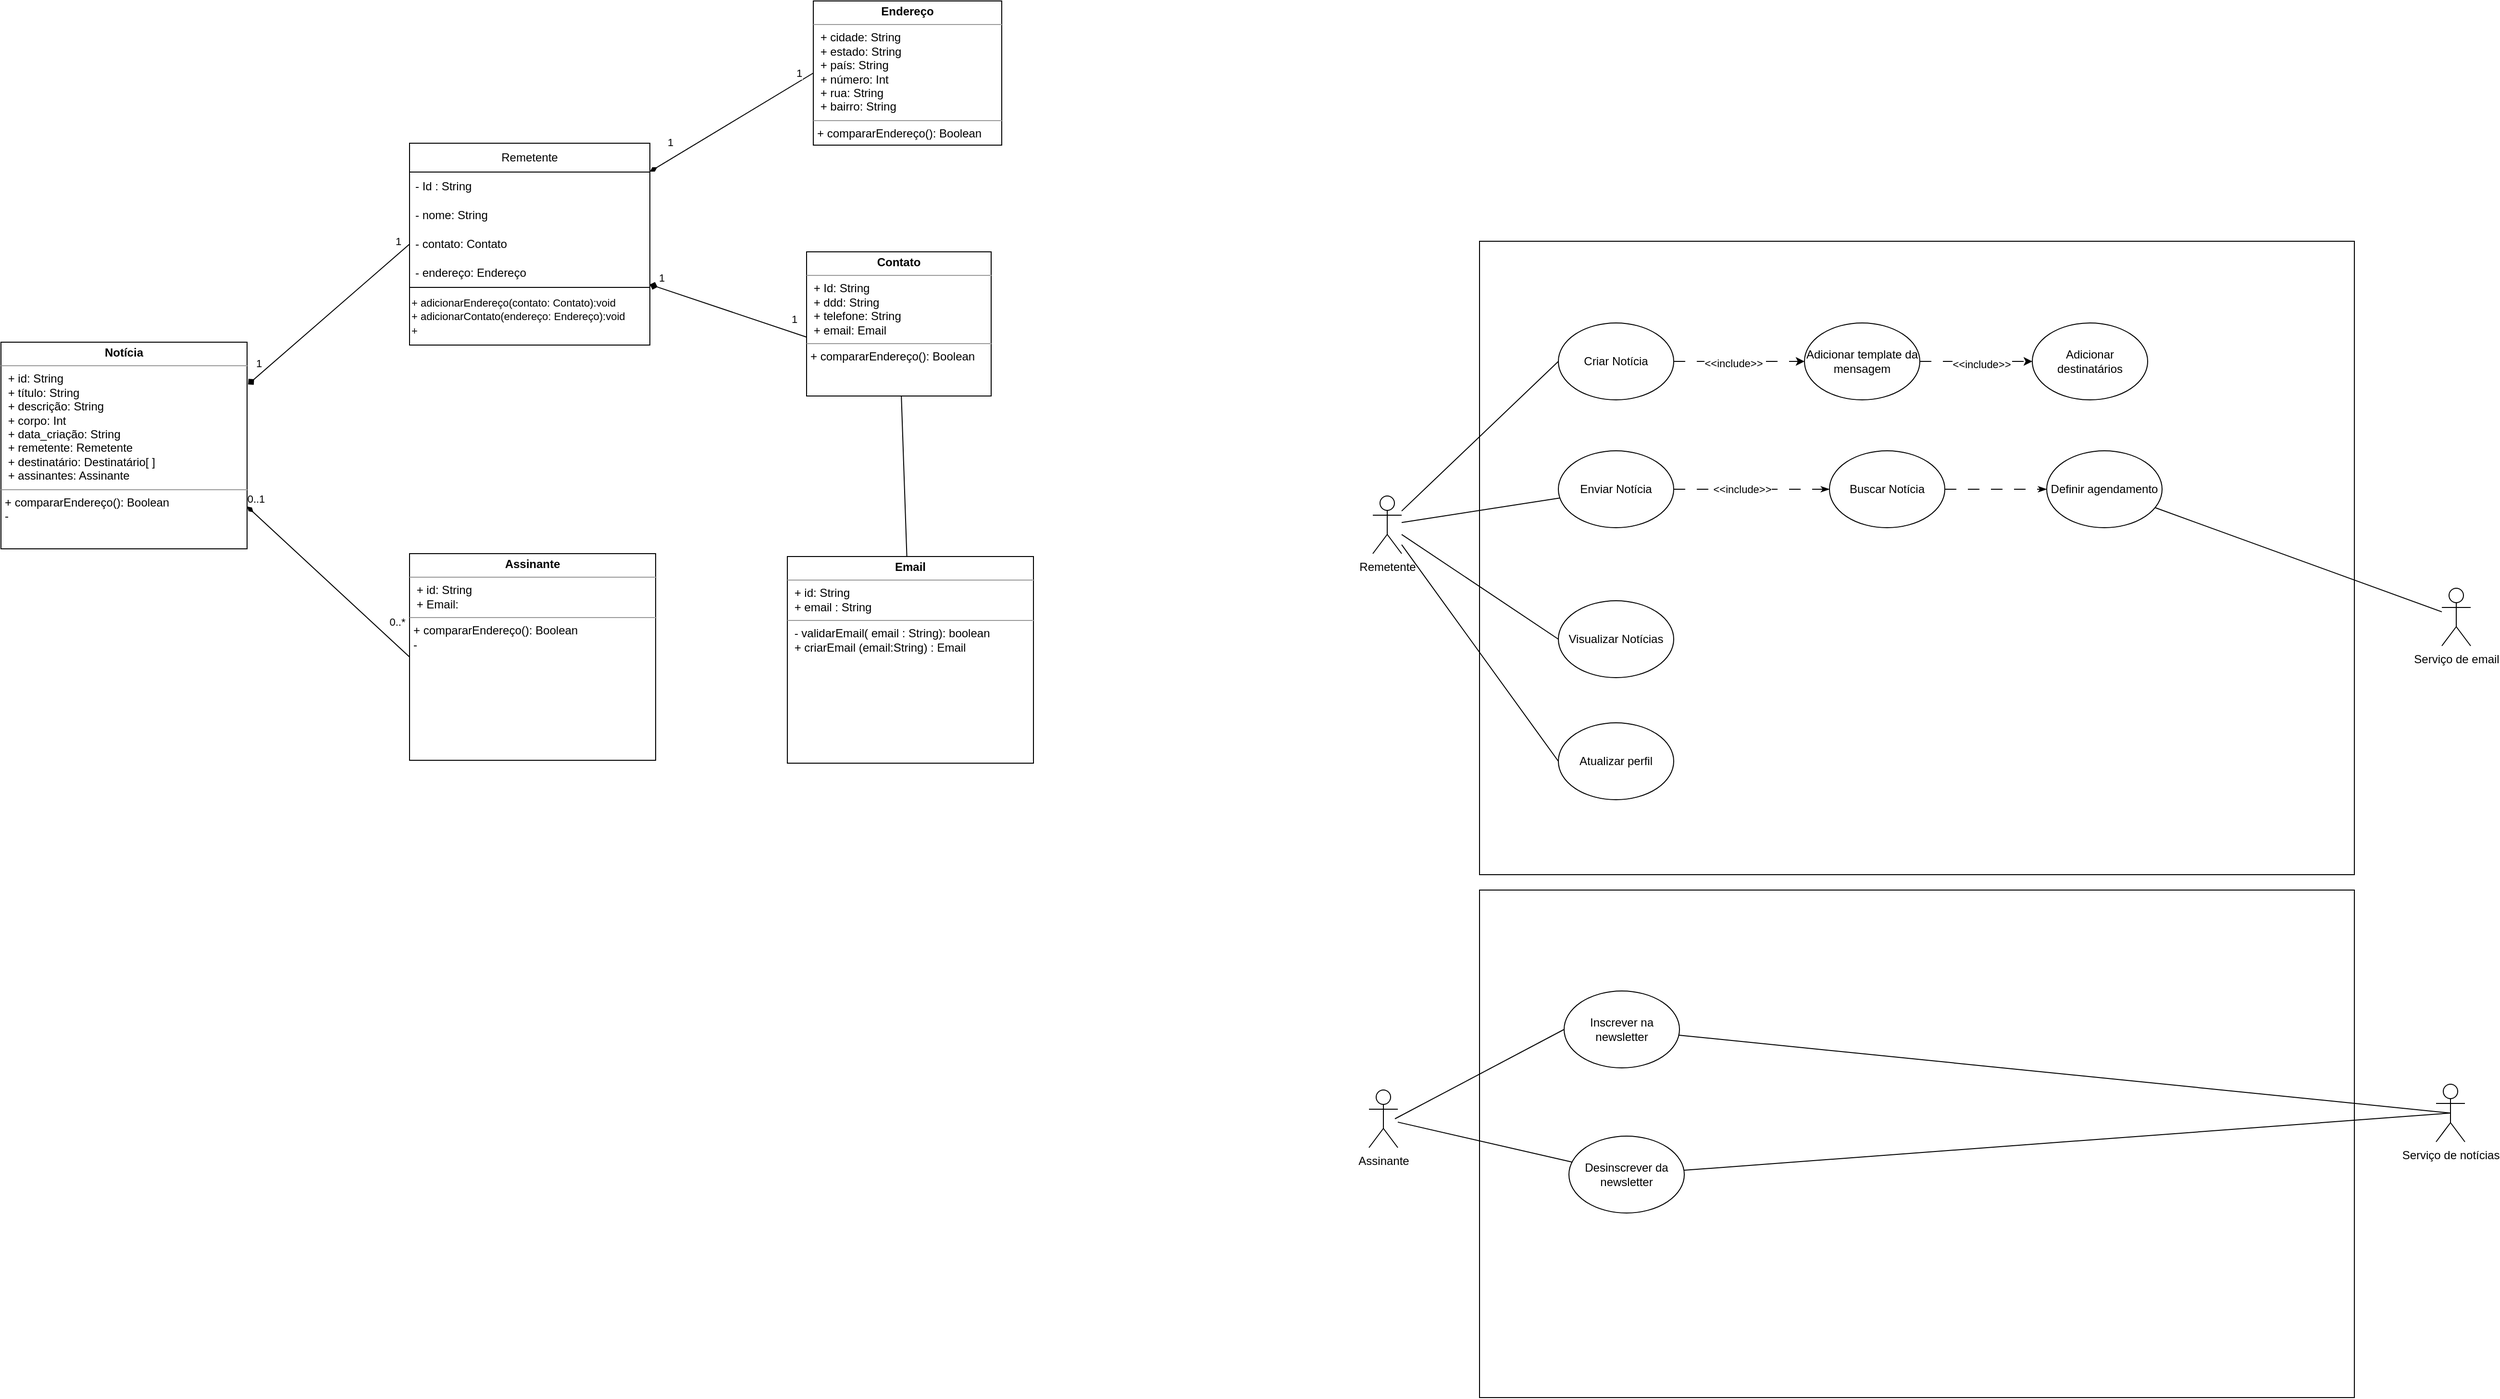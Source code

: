 <mxfile>
    <diagram id="5M3BpLJx1VpnfKbLE4GD" name="Page-1">
        <mxGraphModel dx="2133" dy="580" grid="0" gridSize="10" guides="1" tooltips="1" connect="1" arrows="1" fold="1" page="0" pageScale="1" pageWidth="850" pageHeight="1100" background="none" math="0" shadow="0">
            <root>
                <mxCell id="0"/>
                <mxCell id="1" parent="0"/>
                <mxCell id="33" style="html=1;startArrow=diamondThin;startFill=1;endArrow=none;endFill=0;entryX=0;entryY=0.5;entryDx=0;entryDy=0;" parent="1" source="11" target="51" edge="1">
                    <mxGeometry relative="1" as="geometry">
                        <mxPoint x="560" y="542.143" as="targetPoint"/>
                    </mxGeometry>
                </mxCell>
                <mxCell id="42" value="1" style="edgeLabel;html=1;align=center;verticalAlign=middle;resizable=0;points=[];" parent="33" vertex="1" connectable="0">
                    <mxGeometry x="0.552" y="1" relative="1" as="geometry">
                        <mxPoint x="23" y="-22" as="offset"/>
                    </mxGeometry>
                </mxCell>
                <mxCell id="44" value="1" style="edgeLabel;html=1;align=center;verticalAlign=middle;resizable=0;points=[];" parent="33" vertex="1" connectable="0">
                    <mxGeometry x="-0.773" y="-1" relative="1" as="geometry">
                        <mxPoint x="1" y="-20" as="offset"/>
                    </mxGeometry>
                </mxCell>
                <mxCell id="34" style="edgeStyle=none;html=1;entryX=0.008;entryY=0.595;entryDx=0;entryDy=0;endArrow=none;endFill=0;startArrow=diamond;startFill=1;entryPerimeter=0;" parent="1" source="11" target="52" edge="1">
                    <mxGeometry relative="1" as="geometry">
                        <mxPoint x="560" y="765" as="targetPoint"/>
                    </mxGeometry>
                </mxCell>
                <mxCell id="43" value="1" style="edgeLabel;html=1;align=center;verticalAlign=middle;resizable=0;points=[];" parent="34" vertex="1" connectable="0">
                    <mxGeometry x="0.575" y="1" relative="1" as="geometry">
                        <mxPoint x="20" y="-7" as="offset"/>
                    </mxGeometry>
                </mxCell>
                <mxCell id="45" value="1" style="edgeLabel;html=1;align=center;verticalAlign=middle;resizable=0;points=[];" parent="34" vertex="1" connectable="0">
                    <mxGeometry x="-0.845" y="-2" relative="1" as="geometry">
                        <mxPoint y="-13" as="offset"/>
                    </mxGeometry>
                </mxCell>
                <mxCell id="11" value="Remetente" style="swimlane;fontStyle=0;childLayout=stackLayout;horizontal=1;startSize=30;horizontalStack=0;resizeParent=1;resizeParentMax=0;resizeLast=0;collapsible=1;marginBottom=0;whiteSpace=wrap;html=1;" parent="1" vertex="1">
                    <mxGeometry x="160" y="580" width="250" height="210" as="geometry"/>
                </mxCell>
                <mxCell id="12" value="- Id : String" style="text;strokeColor=none;fillColor=none;align=left;verticalAlign=middle;spacingLeft=4;spacingRight=4;overflow=hidden;points=[[0,0.5],[1,0.5]];portConstraint=eastwest;rotatable=0;whiteSpace=wrap;html=1;" parent="11" vertex="1">
                    <mxGeometry y="30" width="250" height="30" as="geometry"/>
                </mxCell>
                <mxCell id="13" value="- nome: String" style="text;strokeColor=none;fillColor=none;align=left;verticalAlign=middle;spacingLeft=4;spacingRight=4;overflow=hidden;points=[[0,0.5],[1,0.5]];portConstraint=eastwest;rotatable=0;whiteSpace=wrap;html=1;" parent="11" vertex="1">
                    <mxGeometry y="60" width="250" height="30" as="geometry"/>
                </mxCell>
                <mxCell id="17" value="- contato: Contato" style="text;strokeColor=none;fillColor=none;align=left;verticalAlign=middle;spacingLeft=4;spacingRight=4;overflow=hidden;points=[[0,0.5],[1,0.5]];portConstraint=eastwest;rotatable=0;whiteSpace=wrap;html=1;" parent="11" vertex="1">
                    <mxGeometry y="90" width="250" height="30" as="geometry"/>
                </mxCell>
                <mxCell id="18" value="- endereço: Endereço" style="text;strokeColor=none;fillColor=none;align=left;verticalAlign=middle;spacingLeft=4;spacingRight=4;overflow=hidden;points=[[0,0.5],[1,0.5]];portConstraint=eastwest;rotatable=0;whiteSpace=wrap;html=1;" parent="11" vertex="1">
                    <mxGeometry y="120" width="250" height="30" as="geometry"/>
                </mxCell>
                <mxCell id="48" value="&lt;font style=&quot;font-size: 11px;&quot;&gt;+ adicionarEndereço(contato: Contato):void&lt;br&gt;+ adicionarContato(endereço: Endereço):void&lt;br&gt;+&amp;nbsp;&lt;br&gt;&lt;/font&gt;" style="rounded=0;whiteSpace=wrap;html=1;align=left;" parent="11" vertex="1">
                    <mxGeometry y="150" width="250" height="60" as="geometry"/>
                </mxCell>
                <mxCell id="51" value="&lt;p style=&quot;margin:0px;margin-top:4px;text-align:center;&quot;&gt;&lt;b&gt;Endereço&lt;/b&gt;&lt;/p&gt;&lt;hr size=&quot;1&quot;&gt;&lt;p style=&quot;margin:0px;margin-left:4px;&quot;&gt;&amp;nbsp;+ cidade: String&lt;br&gt;&amp;nbsp;+ estado: String&lt;br&gt;&amp;nbsp;+ país: String&lt;br&gt;&amp;nbsp;+ número: Int&lt;br&gt;&amp;nbsp;+ rua: String&lt;br&gt;&amp;nbsp;+ bairro: String&lt;br&gt;&lt;/p&gt;&lt;hr size=&quot;1&quot;&gt;&lt;p style=&quot;margin:0px;margin-left:4px;&quot;&gt;+ compararEndereço(): Boolean&lt;/p&gt;&lt;p style=&quot;margin:0px;margin-left:4px;&quot;&gt;-&amp;nbsp;&lt;/p&gt;" style="verticalAlign=top;align=left;overflow=fill;fontSize=12;fontFamily=Helvetica;html=1;" parent="1" vertex="1">
                    <mxGeometry x="580" y="432" width="196" height="150" as="geometry"/>
                </mxCell>
                <mxCell id="56" style="edgeStyle=none;html=1;fontSize=11;startArrow=none;startFill=0;endArrow=none;endFill=0;" parent="1" source="52" target="55" edge="1">
                    <mxGeometry relative="1" as="geometry"/>
                </mxCell>
                <mxCell id="52" value="&lt;p style=&quot;margin:0px;margin-top:4px;text-align:center;&quot;&gt;&lt;b&gt;Contato&lt;/b&gt;&lt;/p&gt;&lt;hr size=&quot;1&quot;&gt;&lt;p style=&quot;margin:0px;margin-left:4px;&quot;&gt;&amp;nbsp;+ Id: String&lt;br&gt;&amp;nbsp;+ ddd: String&lt;br&gt;&amp;nbsp;+ telefone: String&lt;br&gt;&amp;nbsp;+ email: Email&lt;br&gt;&lt;/p&gt;&lt;hr size=&quot;1&quot;&gt;&lt;p style=&quot;margin:0px;margin-left:4px;&quot;&gt;+ compararEndereço(): Boolean&lt;/p&gt;" style="verticalAlign=top;align=left;overflow=fill;fontSize=12;fontFamily=Helvetica;html=1;" parent="1" vertex="1">
                    <mxGeometry x="573" y="693" width="192" height="150" as="geometry"/>
                </mxCell>
                <mxCell id="57" style="edgeStyle=none;html=1;entryX=0;entryY=0.5;entryDx=0;entryDy=0;fontSize=11;startArrow=diamond;startFill=1;endArrow=none;endFill=0;" parent="1" target="17" edge="1">
                    <mxGeometry relative="1" as="geometry">
                        <mxPoint x="-8" y="831" as="sourcePoint"/>
                    </mxGeometry>
                </mxCell>
                <mxCell id="59" value="1" style="edgeLabel;html=1;align=center;verticalAlign=middle;resizable=0;points=[];fontSize=11;" parent="57" vertex="1" connectable="0">
                    <mxGeometry x="-0.824" y="-2" relative="1" as="geometry">
                        <mxPoint x="-5" y="-11" as="offset"/>
                    </mxGeometry>
                </mxCell>
                <mxCell id="63" value="1" style="edgeLabel;html=1;align=center;verticalAlign=middle;resizable=0;points=[];fontSize=11;" parent="57" vertex="1" connectable="0">
                    <mxGeometry x="0.657" y="2" relative="1" as="geometry">
                        <mxPoint x="18" y="-27" as="offset"/>
                    </mxGeometry>
                </mxCell>
                <mxCell id="58" style="edgeStyle=none;html=1;entryX=0;entryY=0.5;entryDx=0;entryDy=0;fontSize=11;startArrow=diamondThin;startFill=1;endArrow=none;endFill=0;exitX=1;exitY=0.795;exitDx=0;exitDy=0;exitPerimeter=0;" parent="1" source="53" target="54" edge="1">
                    <mxGeometry relative="1" as="geometry"/>
                </mxCell>
                <mxCell id="60" value="0..1" style="edgeLabel;html=1;align=center;verticalAlign=middle;resizable=0;points=[];fontSize=11;" parent="58" vertex="1" connectable="0">
                    <mxGeometry x="-0.848" y="-2" relative="1" as="geometry">
                        <mxPoint x="-3" y="-22" as="offset"/>
                    </mxGeometry>
                </mxCell>
                <mxCell id="62" value="0..*" style="edgeLabel;html=1;align=center;verticalAlign=middle;resizable=0;points=[];fontSize=11;" parent="58" vertex="1" connectable="0">
                    <mxGeometry x="0.602" y="2" relative="1" as="geometry">
                        <mxPoint x="19" y="-4" as="offset"/>
                    </mxGeometry>
                </mxCell>
                <mxCell id="53" value="&lt;p style=&quot;margin:0px;margin-top:4px;text-align:center;&quot;&gt;&lt;b&gt;Notícia&lt;/b&gt;&lt;/p&gt;&lt;hr size=&quot;1&quot;&gt;&lt;p style=&quot;margin:0px;margin-left:4px;&quot;&gt;&amp;nbsp;+ id: String&lt;br&gt;&amp;nbsp;+ título: String&lt;br&gt;&amp;nbsp;+ descrição: String&lt;br&gt;&amp;nbsp;+ corpo: Int&lt;br&gt;&amp;nbsp;+ data_criação: String&lt;br&gt;&amp;nbsp;+ remetente: Remetente&lt;br&gt;&lt;/p&gt;&lt;p style=&quot;margin:0px;margin-left:4px;&quot;&gt;&amp;nbsp;+ destinatário: Destinatário[ ]&lt;/p&gt;&lt;p style=&quot;margin:0px;margin-left:4px;&quot;&gt;&amp;nbsp;+ assinantes: Assinante&lt;/p&gt;&lt;hr size=&quot;1&quot;&gt;&lt;p style=&quot;margin:0px;margin-left:4px;&quot;&gt;+ compararEndereço(): Boolean&lt;/p&gt;&lt;p style=&quot;margin:0px;margin-left:4px;&quot;&gt;-&amp;nbsp;&lt;/p&gt;" style="verticalAlign=top;align=left;overflow=fill;fontSize=12;fontFamily=Helvetica;html=1;" parent="1" vertex="1">
                    <mxGeometry x="-265" y="787" width="256" height="215" as="geometry"/>
                </mxCell>
                <mxCell id="54" value="&lt;p style=&quot;margin:0px;margin-top:4px;text-align:center;&quot;&gt;&lt;b&gt;Assinante&lt;/b&gt;&lt;/p&gt;&lt;hr size=&quot;1&quot;&gt;&lt;p style=&quot;margin:0px;margin-left:4px;&quot;&gt;&amp;nbsp;+ id: String&lt;br&gt;&amp;nbsp;+ Email:&amp;nbsp;&lt;br&gt;&lt;/p&gt;&lt;hr size=&quot;1&quot;&gt;&lt;p style=&quot;margin:0px;margin-left:4px;&quot;&gt;+ compararEndereço(): Boolean&lt;/p&gt;&lt;p style=&quot;margin:0px;margin-left:4px;&quot;&gt;-&amp;nbsp;&lt;/p&gt;" style="verticalAlign=top;align=left;overflow=fill;fontSize=12;fontFamily=Helvetica;html=1;" parent="1" vertex="1">
                    <mxGeometry x="160" y="1007" width="256" height="215" as="geometry"/>
                </mxCell>
                <mxCell id="55" value="&lt;p style=&quot;margin:0px;margin-top:4px;text-align:center;&quot;&gt;&lt;b&gt;Email&lt;/b&gt;&lt;/p&gt;&lt;hr size=&quot;1&quot;&gt;&lt;p style=&quot;margin:0px;margin-left:4px;&quot;&gt;&amp;nbsp;+ id: String&lt;br&gt;&amp;nbsp;+ email : String&lt;/p&gt;&lt;hr size=&quot;1&quot;&gt;&lt;p style=&quot;margin:0px;margin-left:4px;&quot;&gt;&amp;nbsp;- validarEmail( email : String): boolean&lt;/p&gt;&lt;p style=&quot;margin:0px;margin-left:4px;&quot;&gt;&amp;nbsp;+ criarEmail (email:String) : Email&amp;nbsp;&lt;/p&gt;" style="verticalAlign=top;align=left;overflow=fill;fontSize=12;fontFamily=Helvetica;html=1;" parent="1" vertex="1">
                    <mxGeometry x="553" y="1010" width="256" height="215" as="geometry"/>
                </mxCell>
                <mxCell id="64" value="Assinante" style="shape=umlActor;verticalLabelPosition=bottom;verticalAlign=top;html=1;outlineConnect=0;" vertex="1" parent="1">
                    <mxGeometry x="1158" y="1565" width="30" height="60" as="geometry"/>
                </mxCell>
                <mxCell id="85" value="" style="rounded=0;whiteSpace=wrap;html=1;fillColor=none;" vertex="1" parent="1">
                    <mxGeometry x="1273" y="682" width="910" height="659" as="geometry"/>
                </mxCell>
                <mxCell id="78" style="edgeStyle=none;html=1;entryX=0;entryY=0.5;entryDx=0;entryDy=0;endArrow=none;endFill=0;" edge="1" parent="1" source="66" target="69">
                    <mxGeometry relative="1" as="geometry"/>
                </mxCell>
                <mxCell id="79" style="edgeStyle=none;html=1;endArrow=none;endFill=0;" edge="1" parent="1" source="66" target="71">
                    <mxGeometry relative="1" as="geometry"/>
                </mxCell>
                <mxCell id="80" style="edgeStyle=none;html=1;entryX=0;entryY=0.5;entryDx=0;entryDy=0;endArrow=none;endFill=0;" edge="1" parent="1" source="66" target="72">
                    <mxGeometry relative="1" as="geometry"/>
                </mxCell>
                <mxCell id="135" style="edgeStyle=none;rounded=1;html=1;entryX=0;entryY=0.5;entryDx=0;entryDy=0;endArrow=none;endFill=0;" edge="1" parent="1" source="66" target="134">
                    <mxGeometry relative="1" as="geometry"/>
                </mxCell>
                <mxCell id="66" value="Remetente" style="shape=umlActor;verticalLabelPosition=bottom;verticalAlign=top;html=1;outlineConnect=0;" vertex="1" parent="1">
                    <mxGeometry x="1162" y="947" width="30" height="60" as="geometry"/>
                </mxCell>
                <mxCell id="76" style="edgeStyle=none;html=1;dashed=1;dashPattern=12 12;" edge="1" parent="1" source="69" target="74">
                    <mxGeometry relative="1" as="geometry"/>
                </mxCell>
                <mxCell id="95" value="&amp;lt;&amp;lt;include&amp;gt;&amp;gt;" style="edgeLabel;html=1;align=center;verticalAlign=middle;resizable=0;points=[];" vertex="1" connectable="0" parent="76">
                    <mxGeometry x="-0.093" y="-2" relative="1" as="geometry">
                        <mxPoint as="offset"/>
                    </mxGeometry>
                </mxCell>
                <mxCell id="69" value="Criar Notícia" style="ellipse;whiteSpace=wrap;html=1;" vertex="1" parent="1">
                    <mxGeometry x="1355" y="767" width="120" height="80" as="geometry"/>
                </mxCell>
                <mxCell id="91" style="edgeStyle=none;html=1;dashed=1;dashPattern=12 12;endArrow=classicThin;endFill=1;" edge="1" parent="1" source="71" target="88">
                    <mxGeometry relative="1" as="geometry"/>
                </mxCell>
                <mxCell id="92" value="&amp;lt;&amp;lt;include&amp;gt;&amp;gt;" style="edgeLabel;html=1;align=center;verticalAlign=middle;resizable=0;points=[];" vertex="1" connectable="0" parent="91">
                    <mxGeometry x="-0.132" relative="1" as="geometry">
                        <mxPoint as="offset"/>
                    </mxGeometry>
                </mxCell>
                <mxCell id="71" value="Enviar Notícia" style="ellipse;whiteSpace=wrap;html=1;" vertex="1" parent="1">
                    <mxGeometry x="1355" y="900" width="120" height="80" as="geometry"/>
                </mxCell>
                <mxCell id="72" value="Visualizar Notícias" style="ellipse;whiteSpace=wrap;html=1;" vertex="1" parent="1">
                    <mxGeometry x="1355" y="1056" width="120" height="80" as="geometry"/>
                </mxCell>
                <mxCell id="77" style="edgeStyle=none;html=1;dashed=1;dashPattern=12 12;" edge="1" parent="1" source="74" target="75">
                    <mxGeometry relative="1" as="geometry"/>
                </mxCell>
                <mxCell id="96" value="&amp;lt;&amp;lt;include&amp;gt;&amp;gt;" style="edgeLabel;html=1;align=center;verticalAlign=middle;resizable=0;points=[];" vertex="1" connectable="0" parent="77">
                    <mxGeometry x="0.087" y="-3" relative="1" as="geometry">
                        <mxPoint as="offset"/>
                    </mxGeometry>
                </mxCell>
                <mxCell id="74" value="Adicionar template da mensagem" style="ellipse;whiteSpace=wrap;html=1;" vertex="1" parent="1">
                    <mxGeometry x="1611" y="767" width="120" height="80" as="geometry"/>
                </mxCell>
                <mxCell id="75" value="Adicionar destinatários" style="ellipse;whiteSpace=wrap;html=1;" vertex="1" parent="1">
                    <mxGeometry x="1848" y="767" width="120" height="80" as="geometry"/>
                </mxCell>
                <mxCell id="99" style="edgeStyle=none;html=1;dashed=1;dashPattern=12 12;endArrow=classicThin;endFill=1;" edge="1" parent="1" source="88" target="94">
                    <mxGeometry relative="1" as="geometry"/>
                </mxCell>
                <mxCell id="88" value="Buscar Notícia" style="ellipse;whiteSpace=wrap;html=1;" vertex="1" parent="1">
                    <mxGeometry x="1637" y="900" width="120" height="80" as="geometry"/>
                </mxCell>
                <mxCell id="93" value="Serviço de email" style="shape=umlActor;verticalLabelPosition=bottom;verticalAlign=top;html=1;outlineConnect=0;" vertex="1" parent="1">
                    <mxGeometry x="2274" y="1043" width="30" height="60" as="geometry"/>
                </mxCell>
                <mxCell id="100" style="edgeStyle=none;html=1;endArrow=none;endFill=0;rounded=1;" edge="1" parent="1" source="94" target="93">
                    <mxGeometry relative="1" as="geometry"/>
                </mxCell>
                <mxCell id="94" value="Definir agendamento" style="ellipse;whiteSpace=wrap;html=1;" vertex="1" parent="1">
                    <mxGeometry x="1863" y="900" width="120" height="80" as="geometry"/>
                </mxCell>
                <mxCell id="103" value="" style="rounded=0;whiteSpace=wrap;html=1;fillColor=none;" vertex="1" parent="1">
                    <mxGeometry x="1273" y="1357" width="910" height="528" as="geometry"/>
                </mxCell>
                <mxCell id="122" value="Serviço de notícias" style="shape=umlActor;verticalLabelPosition=bottom;verticalAlign=top;html=1;outlineConnect=0;" vertex="1" parent="1">
                    <mxGeometry x="2268" y="1559" width="30" height="60" as="geometry"/>
                </mxCell>
                <mxCell id="132" style="edgeStyle=none;rounded=1;html=1;entryX=0.5;entryY=0.5;entryDx=0;entryDy=0;entryPerimeter=0;endArrow=none;endFill=0;" edge="1" parent="1" source="67" target="122">
                    <mxGeometry relative="1" as="geometry"/>
                </mxCell>
                <mxCell id="67" value="Inscrever na newsletter" style="ellipse;whiteSpace=wrap;html=1;" vertex="1" parent="1">
                    <mxGeometry x="1361" y="1462" width="120" height="80" as="geometry"/>
                </mxCell>
                <mxCell id="133" style="edgeStyle=none;rounded=1;html=1;entryX=0.5;entryY=0.5;entryDx=0;entryDy=0;entryPerimeter=0;endArrow=none;endFill=0;" edge="1" parent="1" source="68" target="122">
                    <mxGeometry relative="1" as="geometry"/>
                </mxCell>
                <mxCell id="68" value="Desinscrever da newsletter" style="ellipse;whiteSpace=wrap;html=1;" vertex="1" parent="1">
                    <mxGeometry x="1366" y="1613" width="120" height="80" as="geometry"/>
                </mxCell>
                <mxCell id="105" style="edgeStyle=none;html=1;endArrow=none;endFill=0;" edge="1" source="64" target="68" parent="1">
                    <mxGeometry relative="1" as="geometry">
                        <mxPoint x="1186" y="1600.639" as="sourcePoint"/>
                        <mxPoint x="1350.455" y="1574.754" as="targetPoint"/>
                    </mxGeometry>
                </mxCell>
                <mxCell id="104" style="edgeStyle=none;html=1;entryX=0;entryY=0.5;entryDx=0;entryDy=0;endArrow=none;endFill=0;" edge="1" target="67" parent="1">
                    <mxGeometry relative="1" as="geometry">
                        <mxPoint x="1185" y="1595" as="sourcePoint"/>
                        <mxPoint x="1349.0" y="1433" as="targetPoint"/>
                    </mxGeometry>
                </mxCell>
                <mxCell id="134" value="Atualizar perfil" style="ellipse;whiteSpace=wrap;html=1;" vertex="1" parent="1">
                    <mxGeometry x="1355" y="1183" width="120" height="80" as="geometry"/>
                </mxCell>
            </root>
        </mxGraphModel>
    </diagram>
</mxfile>